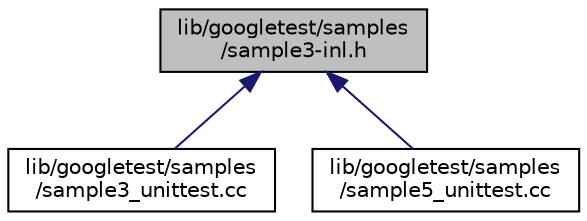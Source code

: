 digraph "lib/googletest/samples/sample3-inl.h"
{
 // INTERACTIVE_SVG=YES
 // LATEX_PDF_SIZE
  bgcolor="transparent";
  edge [fontname="Helvetica",fontsize="10",labelfontname="Helvetica",labelfontsize="10"];
  node [fontname="Helvetica",fontsize="10",shape=record];
  Node1 [label="lib/googletest/samples\l/sample3-inl.h",height=0.2,width=0.4,color="black", fillcolor="grey75", style="filled", fontcolor="black",tooltip=" "];
  Node1 -> Node2 [dir="back",color="midnightblue",fontsize="10",style="solid",fontname="Helvetica"];
  Node2 [label="lib/googletest/samples\l/sample3_unittest.cc",height=0.2,width=0.4,color="black",URL="$d0/df8/sample3__unittest_8cc.html",tooltip=" "];
  Node1 -> Node3 [dir="back",color="midnightblue",fontsize="10",style="solid",fontname="Helvetica"];
  Node3 [label="lib/googletest/samples\l/sample5_unittest.cc",height=0.2,width=0.4,color="black",URL="$d4/d38/sample5__unittest_8cc.html",tooltip=" "];
}
